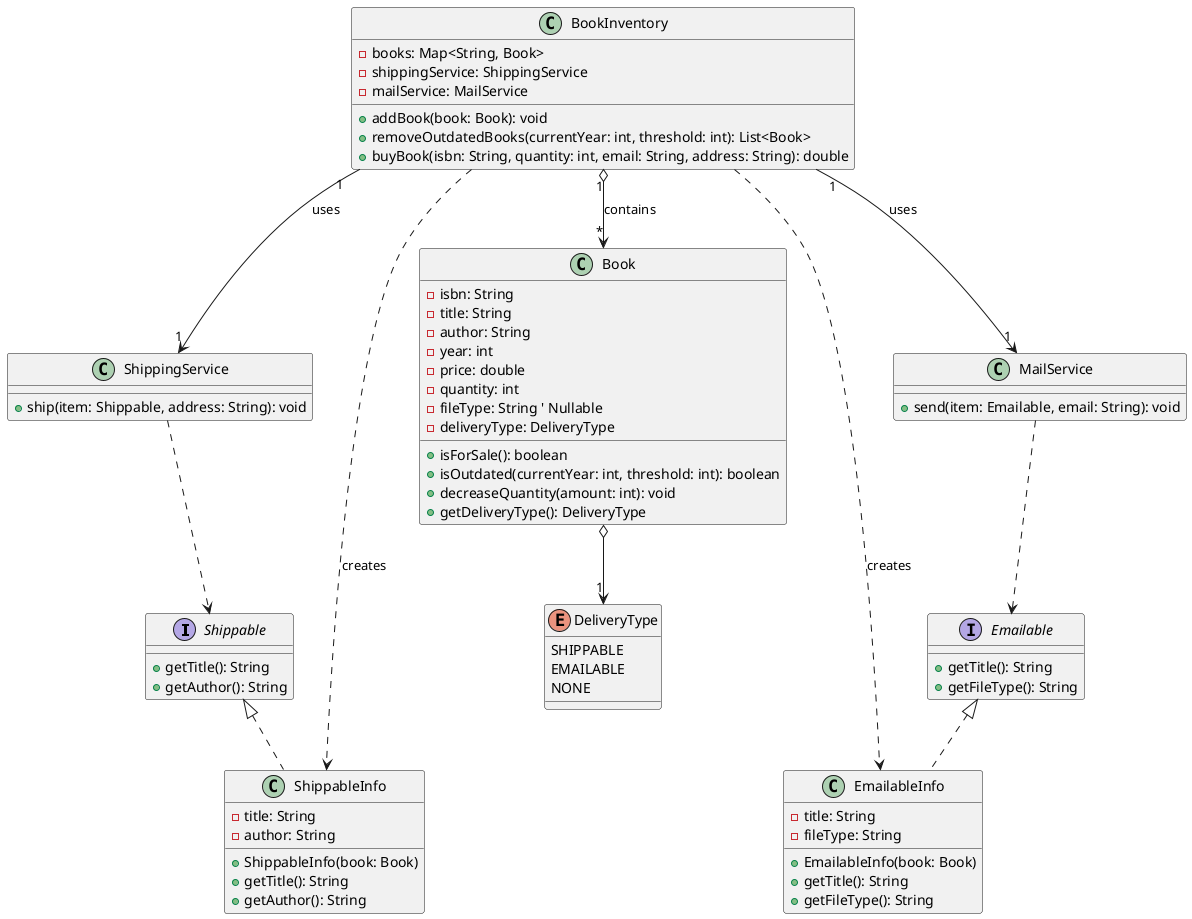 @startuml

interface Shippable {
    + getTitle(): String
    + getAuthor(): String
}

interface Emailable {
    + getTitle(): String
    + getFileType(): String
}

class ShippableInfo implements Shippable {
    - title: String
    - author: String
    + ShippableInfo(book: Book)
    + getTitle(): String
    + getAuthor(): String
}

class EmailableInfo implements Emailable {
    - title: String
    - fileType: String
    + EmailableInfo(book: Book)
    + getTitle(): String
    + getFileType(): String
}

enum DeliveryType {
    SHIPPABLE
    EMAILABLE
    NONE
}

class Book {
    - isbn: String
    - title: String
    - author: String
    - year: int
    - price: double
    - quantity: int
    - fileType: String ' Nullable
    - deliveryType: DeliveryType
    + isForSale(): boolean
    + isOutdated(currentYear: int, threshold: int): boolean
    + decreaseQuantity(amount: int): void
    + getDeliveryType(): DeliveryType
}

class ShippingService {
    + ship(item: Shippable, address: String): void
}

class MailService {
    + send(item: Emailable, email: String): void
}

class BookInventory {
    - books: Map<String, Book>
    - shippingService: ShippingService
    - mailService: MailService
    + addBook(book: Book): void
    + removeOutdatedBooks(currentYear: int, threshold: int): List<Book>
    + buyBook(isbn: String, quantity: int, email: String, address: String): double
}

Book o--> "1" DeliveryType

BookInventory "1" o--> "*" Book : contains
BookInventory "1" --> "1" ShippingService : uses
BookInventory "1" --> "1" MailService : uses

BookInventory ..> ShippableInfo : creates
BookInventory ..> EmailableInfo : creates

ShippingService ..> Shippable
MailService ..> Emailable

@enduml